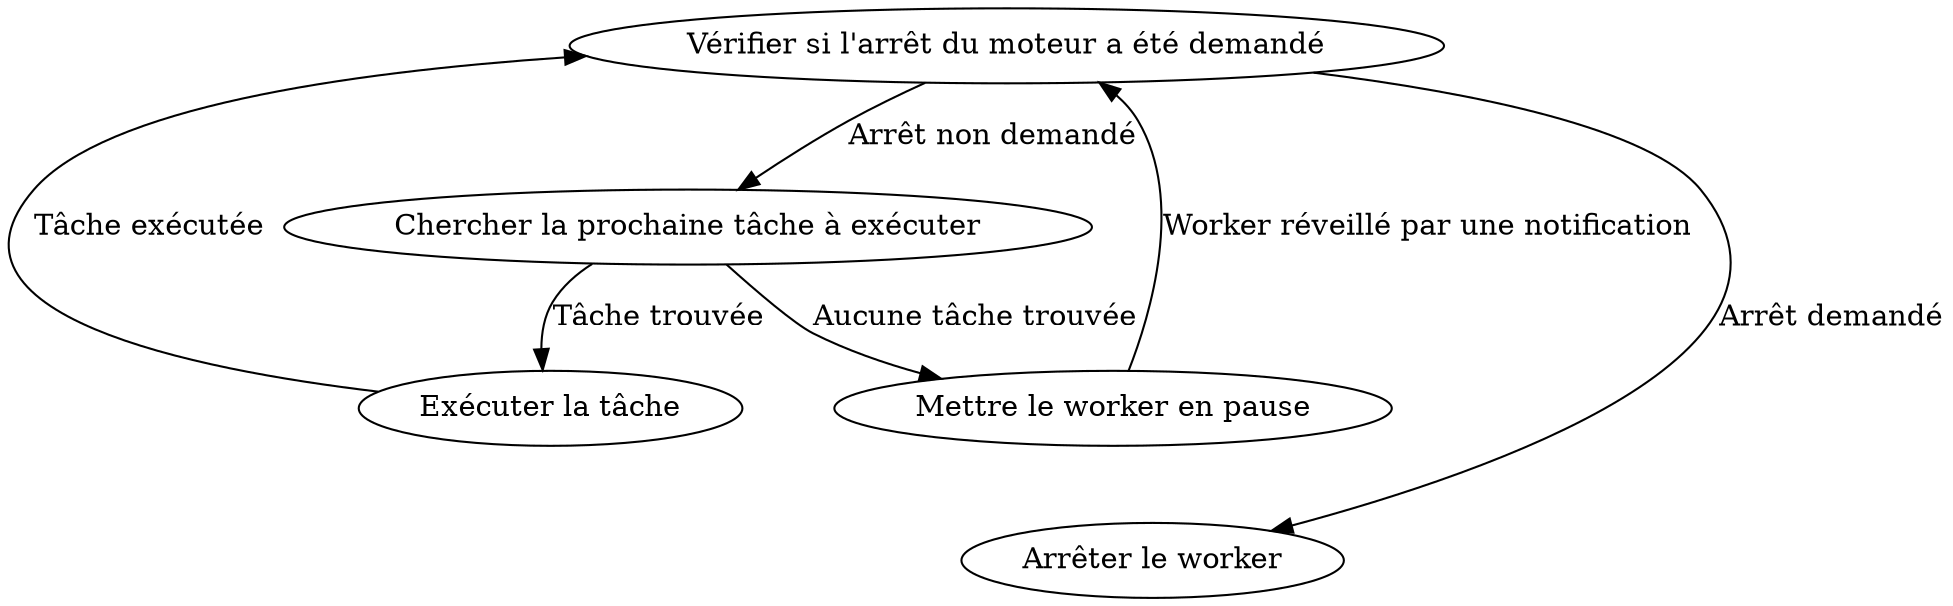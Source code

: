 digraph G {
  n1[label="Vérifier si l'arrêt du moteur a été demandé"];
  n2[label="Chercher la prochaine tâche à exécuter"];
  n4[label="Exécuter la tâche"];
  n5[label="Mettre le worker en pause"];
  n3[label="Arrêter le worker"];
  n1 -> n2 [label="Arrêt non demandé"];
  n2 -> n5 [label="Aucune tâche trouvée"];
  n5 -> n1 [label="Worker réveillé par une notification"];
  n2 -> n4 [label="Tâche trouvée"];
  n4 -> n1 [label="Tâche exécutée"];
  n1 -> n3 [label="Arrêt demandé"];
  n4 -> n3 [style=invis];
}